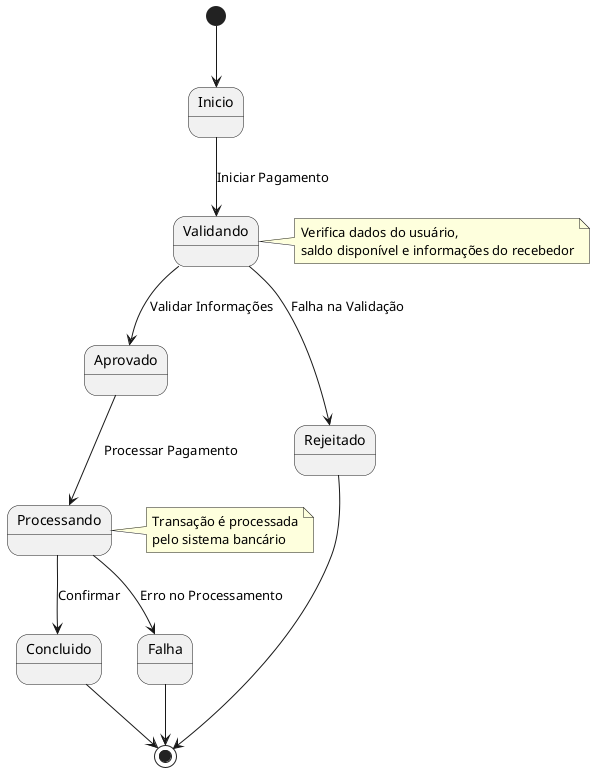 @startuml
[*] --> Inicio
Inicio --> Validando: Iniciar Pagamento
Validando --> Aprovado: Validar Informações
Validando --> Rejeitado: Falha na Validação
Aprovado --> Processando: Processar Pagamento
Processando --> Concluido: Confirmar
Processando --> Falha: Erro no Processamento
Rejeitado --> [*]
Falha --> [*]
Concluido --> [*]

note right of Validando
  Verifica dados do usuário,
  saldo disponível e informações do recebedor
end note

note right of Processando
  Transação é processada
  pelo sistema bancário
end note

@enduml

